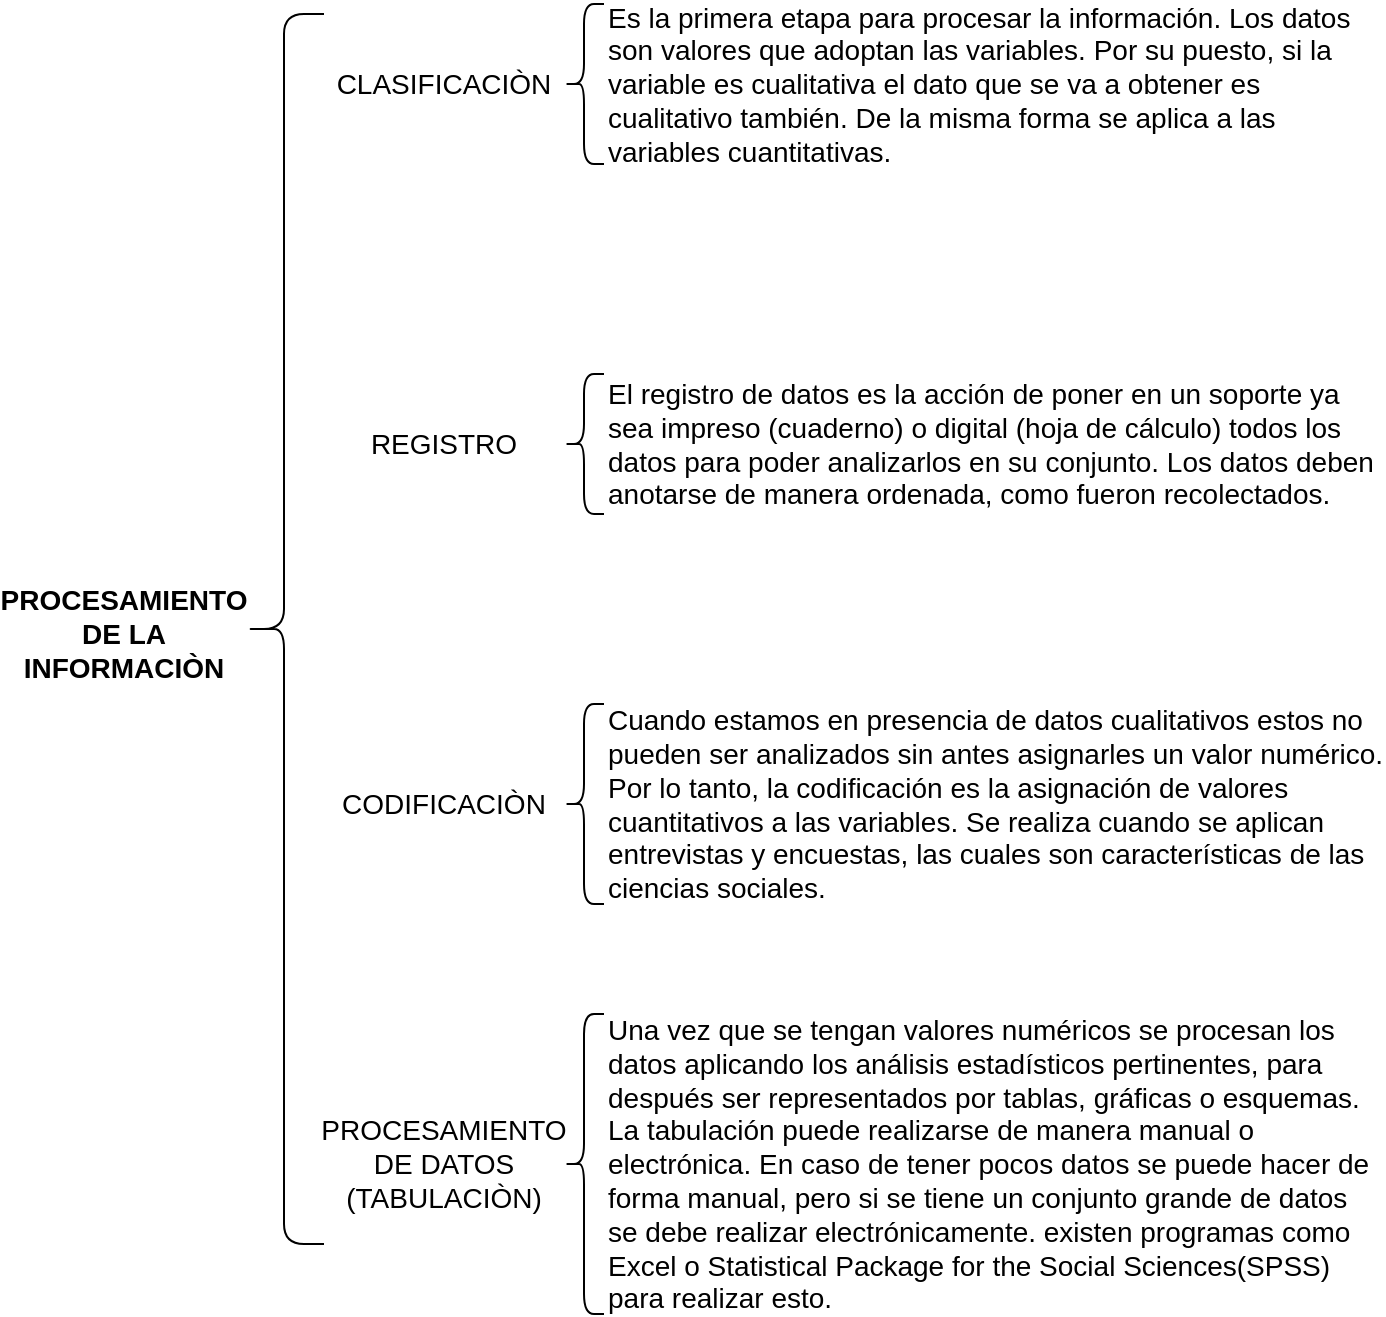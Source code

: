 <mxfile version="13.10.3" type="github">
  <diagram id="wm-iKA7tQzXDBhonxPbS" name="Page-1">
    <mxGraphModel dx="672" dy="858" grid="1" gridSize="10" guides="1" tooltips="1" connect="1" arrows="1" fold="1" page="1" pageScale="1" pageWidth="827" pageHeight="1169" math="0" shadow="0">
      <root>
        <mxCell id="0" />
        <mxCell id="1" parent="0" />
        <mxCell id="TQW0TKc8YagVt9YHbvHF-1" value="&lt;font style=&quot;font-size: 14px&quot;&gt;&lt;b&gt;PROCESAMIENTO DE LA INFORMACIÒN&lt;/b&gt;&lt;/font&gt;" style="rounded=0;whiteSpace=wrap;html=1;fillColor=none;strokeColor=none;align=center;" vertex="1" parent="1">
          <mxGeometry x="70" y="340" width="120" height="70" as="geometry" />
        </mxCell>
        <mxCell id="TQW0TKc8YagVt9YHbvHF-2" value="" style="shape=curlyBracket;whiteSpace=wrap;html=1;rounded=1;" vertex="1" parent="1">
          <mxGeometry x="190" y="65" width="40" height="615" as="geometry" />
        </mxCell>
        <mxCell id="TQW0TKc8YagVt9YHbvHF-3" value="&lt;font style=&quot;font-size: 14px&quot;&gt;CLASIFICACIÒN&lt;/font&gt;" style="rounded=0;whiteSpace=wrap;html=1;fillColor=none;strokeColor=none;" vertex="1" parent="1">
          <mxGeometry x="230" y="70" width="120" height="60" as="geometry" />
        </mxCell>
        <mxCell id="TQW0TKc8YagVt9YHbvHF-4" value="&lt;font style=&quot;font-size: 14px&quot;&gt;REGISTRO&lt;/font&gt;" style="rounded=0;whiteSpace=wrap;html=1;fillColor=none;strokeColor=none;" vertex="1" parent="1">
          <mxGeometry x="230" y="250" width="120" height="60" as="geometry" />
        </mxCell>
        <mxCell id="TQW0TKc8YagVt9YHbvHF-5" value="&lt;font style=&quot;font-size: 14px&quot;&gt;CODIFICACIÒN&lt;/font&gt;" style="rounded=0;whiteSpace=wrap;html=1;strokeColor=none;fillColor=none;" vertex="1" parent="1">
          <mxGeometry x="230" y="430" width="120" height="60" as="geometry" />
        </mxCell>
        <mxCell id="TQW0TKc8YagVt9YHbvHF-6" value="&lt;font style=&quot;font-size: 14px&quot;&gt;PROCESAMIENTO DE DATOS (TABULACIÒN)&lt;/font&gt;" style="rounded=0;whiteSpace=wrap;html=1;strokeColor=none;fillColor=none;" vertex="1" parent="1">
          <mxGeometry x="230" y="610" width="120" height="60" as="geometry" />
        </mxCell>
        <mxCell id="TQW0TKc8YagVt9YHbvHF-7" value="" style="shape=curlyBracket;whiteSpace=wrap;html=1;rounded=1;" vertex="1" parent="1">
          <mxGeometry x="350" y="60" width="20" height="80" as="geometry" />
        </mxCell>
        <mxCell id="TQW0TKc8YagVt9YHbvHF-8" value="" style="shape=curlyBracket;whiteSpace=wrap;html=1;rounded=1;size=0.5;" vertex="1" parent="1">
          <mxGeometry x="350" y="245" width="20" height="70" as="geometry" />
        </mxCell>
        <mxCell id="TQW0TKc8YagVt9YHbvHF-9" value="" style="shape=curlyBracket;whiteSpace=wrap;html=1;rounded=1;" vertex="1" parent="1">
          <mxGeometry x="350" y="410" width="20" height="100" as="geometry" />
        </mxCell>
        <mxCell id="TQW0TKc8YagVt9YHbvHF-10" value="" style="shape=curlyBracket;whiteSpace=wrap;html=1;rounded=1;" vertex="1" parent="1">
          <mxGeometry x="350" y="565" width="20" height="150" as="geometry" />
        </mxCell>
        <mxCell id="TQW0TKc8YagVt9YHbvHF-11" value="&lt;font style=&quot;font-size: 14px&quot;&gt;Es la primera etapa para procesar la información. Los datos son valores que adoptan las variables. Por su puesto, si la variable es cualitativa el dato que se va a obtener es cualitativo también. De la misma forma se aplica a las variables cuantitativas.&amp;nbsp;&lt;/font&gt;" style="rounded=0;whiteSpace=wrap;html=1;align=left;fillColor=none;strokeColor=none;" vertex="1" parent="1">
          <mxGeometry x="370" y="60" width="390" height="80" as="geometry" />
        </mxCell>
        <mxCell id="TQW0TKc8YagVt9YHbvHF-12" value="&lt;font style=&quot;font-size: 14px&quot;&gt;El registro de datos es la acción de poner en un soporte ya sea impreso (cuaderno) o digital (hoja de cálculo) todos los datos para poder analizarlos en su conjunto. Los datos deben anotarse de manera ordenada, como fueron recolectados.&lt;/font&gt;" style="rounded=0;whiteSpace=wrap;html=1;align=left;fillColor=none;strokeColor=none;" vertex="1" parent="1">
          <mxGeometry x="370" y="245" width="390" height="70" as="geometry" />
        </mxCell>
        <mxCell id="TQW0TKc8YagVt9YHbvHF-13" value="&lt;font style=&quot;font-size: 14px&quot;&gt;Cuando estamos en presencia de datos cualitativos estos no pueden ser analizados sin antes asignarles un valor numérico. Por lo tanto, la codificación es la asignación de valores cuantitativos a las variables. Se realiza cuando se aplican entrevistas y encuestas, las cuales son características de las ciencias sociales.&lt;br&gt;&lt;/font&gt;" style="rounded=0;whiteSpace=wrap;html=1;align=left;fillColor=none;strokeColor=none;" vertex="1" parent="1">
          <mxGeometry x="370" y="415" width="390" height="90" as="geometry" />
        </mxCell>
        <mxCell id="TQW0TKc8YagVt9YHbvHF-14" value="&lt;font style=&quot;font-size: 14px&quot;&gt;Una vez que se tengan valores numéricos se procesan los datos aplicando los análisis estadísticos pertinentes, para después ser representados por tablas, gráficas o esquemas. La tabulación puede realizarse de manera manual o electrónica. En caso de tener pocos datos se puede hacer de forma manual, pero si se tiene un conjunto grande de datos se debe realizar electrónicamente. existen programas como Excel o&amp;nbsp;Statistical Package for the Social Sciences(SPSS) para realizar esto.&lt;/font&gt;" style="rounded=0;whiteSpace=wrap;html=1;align=left;strokeColor=none;fillColor=none;" vertex="1" parent="1">
          <mxGeometry x="370" y="585" width="390" height="110" as="geometry" />
        </mxCell>
      </root>
    </mxGraphModel>
  </diagram>
</mxfile>
